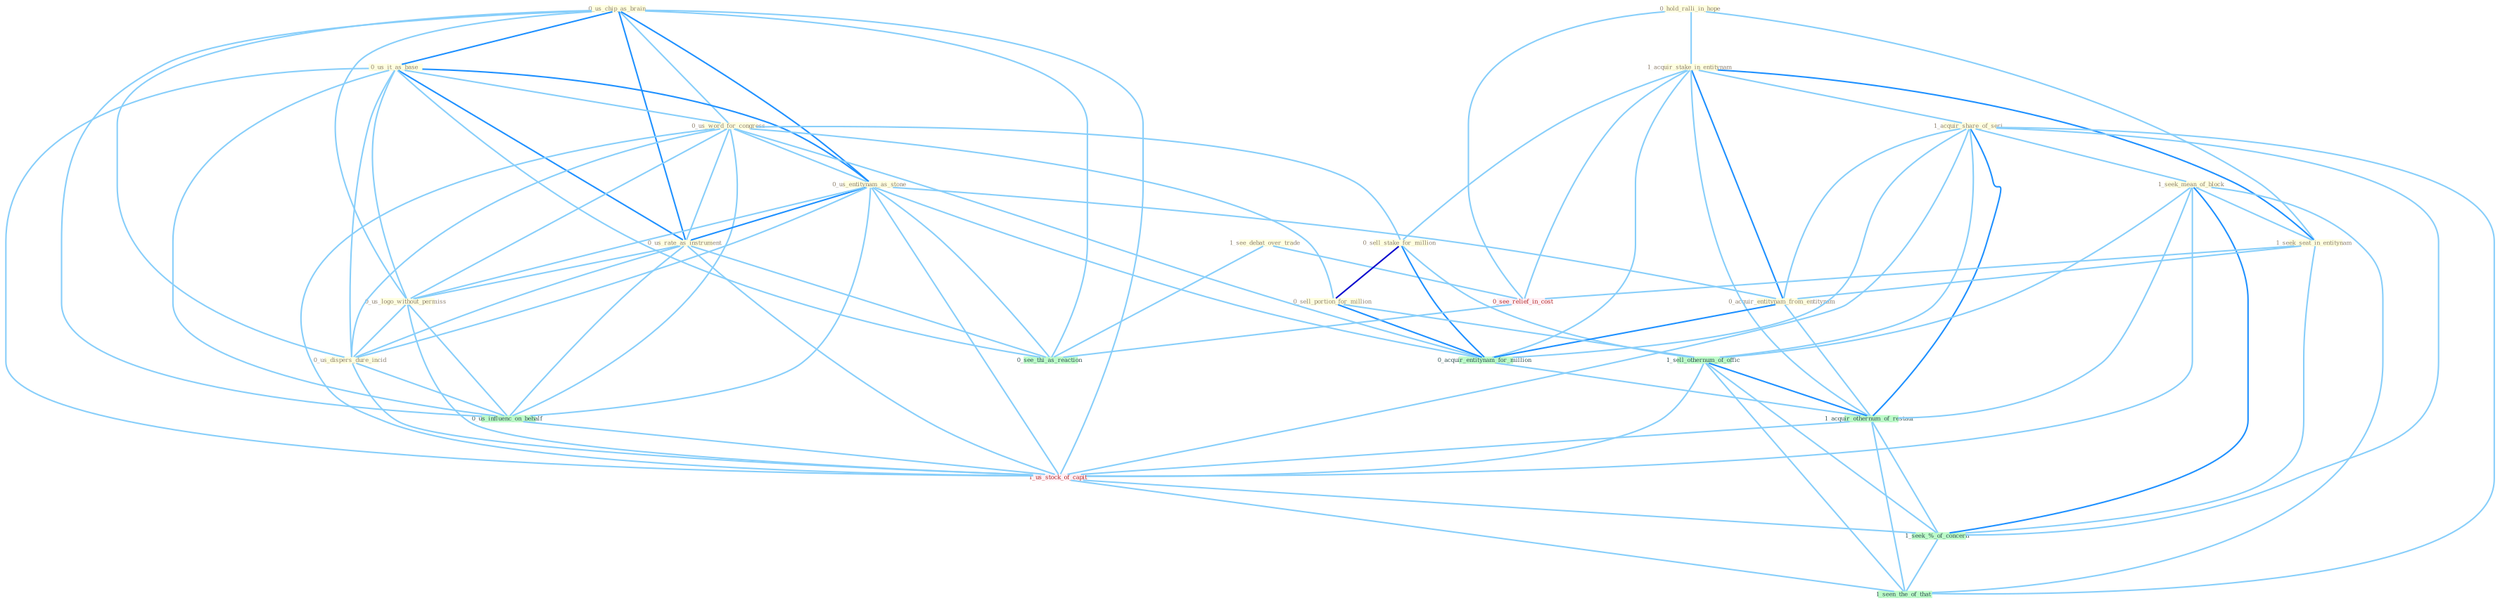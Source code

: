Graph G{ 
    node
    [shape=polygon,style=filled,width=.5,height=.06,color="#BDFCC9",fixedsize=true,fontsize=4,
    fontcolor="#2f4f4f"];
    {node
    [color="#ffffe0", fontcolor="#8b7d6b"] "0_us_chip_as_brain " "0_hold_ralli_in_hope " "1_acquir_stake_in_entitynam " "1_acquir_share_of_seri " "1_seek_mean_of_block " "0_us_it_as_base " "0_us_word_for_congress " "0_us_entitynam_as_stone " "1_seek_seat_in_entitynam " "0_us_rate_as_instrument " "1_see_debat_over_trade " "0_us_logo_without_permiss " "0_sell_stake_for_million " "0_acquir_entitynam_from_entitynam " "0_sell_portion_for_million " "0_us_dispers_dure_incid "}
{node [color="#fff0f5", fontcolor="#b22222"] "0_see_relief_in_cost " "1_us_stock_of_capit "}
edge [color="#B0E2FF"];

	"0_us_chip_as_brain " -- "0_us_it_as_base " [w="2", color="#1e90ff" , len=0.8];
	"0_us_chip_as_brain " -- "0_us_word_for_congress " [w="1", color="#87cefa" ];
	"0_us_chip_as_brain " -- "0_us_entitynam_as_stone " [w="2", color="#1e90ff" , len=0.8];
	"0_us_chip_as_brain " -- "0_us_rate_as_instrument " [w="2", color="#1e90ff" , len=0.8];
	"0_us_chip_as_brain " -- "0_us_logo_without_permiss " [w="1", color="#87cefa" ];
	"0_us_chip_as_brain " -- "0_us_dispers_dure_incid " [w="1", color="#87cefa" ];
	"0_us_chip_as_brain " -- "0_us_influenc_on_behalf " [w="1", color="#87cefa" ];
	"0_us_chip_as_brain " -- "0_see_thi_as_reaction " [w="1", color="#87cefa" ];
	"0_us_chip_as_brain " -- "1_us_stock_of_capit " [w="1", color="#87cefa" ];
	"0_hold_ralli_in_hope " -- "1_acquir_stake_in_entitynam " [w="1", color="#87cefa" ];
	"0_hold_ralli_in_hope " -- "1_seek_seat_in_entitynam " [w="1", color="#87cefa" ];
	"0_hold_ralli_in_hope " -- "0_see_relief_in_cost " [w="1", color="#87cefa" ];
	"1_acquir_stake_in_entitynam " -- "1_acquir_share_of_seri " [w="1", color="#87cefa" ];
	"1_acquir_stake_in_entitynam " -- "1_seek_seat_in_entitynam " [w="2", color="#1e90ff" , len=0.8];
	"1_acquir_stake_in_entitynam " -- "0_sell_stake_for_million " [w="1", color="#87cefa" ];
	"1_acquir_stake_in_entitynam " -- "0_acquir_entitynam_from_entitynam " [w="2", color="#1e90ff" , len=0.8];
	"1_acquir_stake_in_entitynam " -- "0_acquir_entitynam_for_million " [w="1", color="#87cefa" ];
	"1_acquir_stake_in_entitynam " -- "0_see_relief_in_cost " [w="1", color="#87cefa" ];
	"1_acquir_stake_in_entitynam " -- "1_acquir_othernum_of_restaur " [w="1", color="#87cefa" ];
	"1_acquir_share_of_seri " -- "1_seek_mean_of_block " [w="1", color="#87cefa" ];
	"1_acquir_share_of_seri " -- "0_acquir_entitynam_from_entitynam " [w="1", color="#87cefa" ];
	"1_acquir_share_of_seri " -- "0_acquir_entitynam_for_million " [w="1", color="#87cefa" ];
	"1_acquir_share_of_seri " -- "1_sell_othernum_of_offic " [w="1", color="#87cefa" ];
	"1_acquir_share_of_seri " -- "1_acquir_othernum_of_restaur " [w="2", color="#1e90ff" , len=0.8];
	"1_acquir_share_of_seri " -- "1_us_stock_of_capit " [w="1", color="#87cefa" ];
	"1_acquir_share_of_seri " -- "1_seek_%_of_concern " [w="1", color="#87cefa" ];
	"1_acquir_share_of_seri " -- "1_seen_the_of_that " [w="1", color="#87cefa" ];
	"1_seek_mean_of_block " -- "1_seek_seat_in_entitynam " [w="1", color="#87cefa" ];
	"1_seek_mean_of_block " -- "1_sell_othernum_of_offic " [w="1", color="#87cefa" ];
	"1_seek_mean_of_block " -- "1_acquir_othernum_of_restaur " [w="1", color="#87cefa" ];
	"1_seek_mean_of_block " -- "1_us_stock_of_capit " [w="1", color="#87cefa" ];
	"1_seek_mean_of_block " -- "1_seek_%_of_concern " [w="2", color="#1e90ff" , len=0.8];
	"1_seek_mean_of_block " -- "1_seen_the_of_that " [w="1", color="#87cefa" ];
	"0_us_it_as_base " -- "0_us_word_for_congress " [w="1", color="#87cefa" ];
	"0_us_it_as_base " -- "0_us_entitynam_as_stone " [w="2", color="#1e90ff" , len=0.8];
	"0_us_it_as_base " -- "0_us_rate_as_instrument " [w="2", color="#1e90ff" , len=0.8];
	"0_us_it_as_base " -- "0_us_logo_without_permiss " [w="1", color="#87cefa" ];
	"0_us_it_as_base " -- "0_us_dispers_dure_incid " [w="1", color="#87cefa" ];
	"0_us_it_as_base " -- "0_us_influenc_on_behalf " [w="1", color="#87cefa" ];
	"0_us_it_as_base " -- "0_see_thi_as_reaction " [w="1", color="#87cefa" ];
	"0_us_it_as_base " -- "1_us_stock_of_capit " [w="1", color="#87cefa" ];
	"0_us_word_for_congress " -- "0_us_entitynam_as_stone " [w="1", color="#87cefa" ];
	"0_us_word_for_congress " -- "0_us_rate_as_instrument " [w="1", color="#87cefa" ];
	"0_us_word_for_congress " -- "0_us_logo_without_permiss " [w="1", color="#87cefa" ];
	"0_us_word_for_congress " -- "0_sell_stake_for_million " [w="1", color="#87cefa" ];
	"0_us_word_for_congress " -- "0_sell_portion_for_million " [w="1", color="#87cefa" ];
	"0_us_word_for_congress " -- "0_us_dispers_dure_incid " [w="1", color="#87cefa" ];
	"0_us_word_for_congress " -- "0_acquir_entitynam_for_million " [w="1", color="#87cefa" ];
	"0_us_word_for_congress " -- "0_us_influenc_on_behalf " [w="1", color="#87cefa" ];
	"0_us_word_for_congress " -- "1_us_stock_of_capit " [w="1", color="#87cefa" ];
	"0_us_entitynam_as_stone " -- "0_us_rate_as_instrument " [w="2", color="#1e90ff" , len=0.8];
	"0_us_entitynam_as_stone " -- "0_us_logo_without_permiss " [w="1", color="#87cefa" ];
	"0_us_entitynam_as_stone " -- "0_acquir_entitynam_from_entitynam " [w="1", color="#87cefa" ];
	"0_us_entitynam_as_stone " -- "0_us_dispers_dure_incid " [w="1", color="#87cefa" ];
	"0_us_entitynam_as_stone " -- "0_acquir_entitynam_for_million " [w="1", color="#87cefa" ];
	"0_us_entitynam_as_stone " -- "0_us_influenc_on_behalf " [w="1", color="#87cefa" ];
	"0_us_entitynam_as_stone " -- "0_see_thi_as_reaction " [w="1", color="#87cefa" ];
	"0_us_entitynam_as_stone " -- "1_us_stock_of_capit " [w="1", color="#87cefa" ];
	"1_seek_seat_in_entitynam " -- "0_acquir_entitynam_from_entitynam " [w="1", color="#87cefa" ];
	"1_seek_seat_in_entitynam " -- "0_see_relief_in_cost " [w="1", color="#87cefa" ];
	"1_seek_seat_in_entitynam " -- "1_seek_%_of_concern " [w="1", color="#87cefa" ];
	"0_us_rate_as_instrument " -- "0_us_logo_without_permiss " [w="1", color="#87cefa" ];
	"0_us_rate_as_instrument " -- "0_us_dispers_dure_incid " [w="1", color="#87cefa" ];
	"0_us_rate_as_instrument " -- "0_us_influenc_on_behalf " [w="1", color="#87cefa" ];
	"0_us_rate_as_instrument " -- "0_see_thi_as_reaction " [w="1", color="#87cefa" ];
	"0_us_rate_as_instrument " -- "1_us_stock_of_capit " [w="1", color="#87cefa" ];
	"1_see_debat_over_trade " -- "0_see_relief_in_cost " [w="1", color="#87cefa" ];
	"1_see_debat_over_trade " -- "0_see_thi_as_reaction " [w="1", color="#87cefa" ];
	"0_us_logo_without_permiss " -- "0_us_dispers_dure_incid " [w="1", color="#87cefa" ];
	"0_us_logo_without_permiss " -- "0_us_influenc_on_behalf " [w="1", color="#87cefa" ];
	"0_us_logo_without_permiss " -- "1_us_stock_of_capit " [w="1", color="#87cefa" ];
	"0_sell_stake_for_million " -- "0_sell_portion_for_million " [w="3", color="#0000cd" , len=0.6];
	"0_sell_stake_for_million " -- "0_acquir_entitynam_for_million " [w="2", color="#1e90ff" , len=0.8];
	"0_sell_stake_for_million " -- "1_sell_othernum_of_offic " [w="1", color="#87cefa" ];
	"0_acquir_entitynam_from_entitynam " -- "0_acquir_entitynam_for_million " [w="2", color="#1e90ff" , len=0.8];
	"0_acquir_entitynam_from_entitynam " -- "1_acquir_othernum_of_restaur " [w="1", color="#87cefa" ];
	"0_sell_portion_for_million " -- "0_acquir_entitynam_for_million " [w="2", color="#1e90ff" , len=0.8];
	"0_sell_portion_for_million " -- "1_sell_othernum_of_offic " [w="1", color="#87cefa" ];
	"0_us_dispers_dure_incid " -- "0_us_influenc_on_behalf " [w="1", color="#87cefa" ];
	"0_us_dispers_dure_incid " -- "1_us_stock_of_capit " [w="1", color="#87cefa" ];
	"0_acquir_entitynam_for_million " -- "1_acquir_othernum_of_restaur " [w="1", color="#87cefa" ];
	"1_sell_othernum_of_offic " -- "1_acquir_othernum_of_restaur " [w="2", color="#1e90ff" , len=0.8];
	"1_sell_othernum_of_offic " -- "1_us_stock_of_capit " [w="1", color="#87cefa" ];
	"1_sell_othernum_of_offic " -- "1_seek_%_of_concern " [w="1", color="#87cefa" ];
	"1_sell_othernum_of_offic " -- "1_seen_the_of_that " [w="1", color="#87cefa" ];
	"0_us_influenc_on_behalf " -- "1_us_stock_of_capit " [w="1", color="#87cefa" ];
	"0_see_relief_in_cost " -- "0_see_thi_as_reaction " [w="1", color="#87cefa" ];
	"1_acquir_othernum_of_restaur " -- "1_us_stock_of_capit " [w="1", color="#87cefa" ];
	"1_acquir_othernum_of_restaur " -- "1_seek_%_of_concern " [w="1", color="#87cefa" ];
	"1_acquir_othernum_of_restaur " -- "1_seen_the_of_that " [w="1", color="#87cefa" ];
	"1_us_stock_of_capit " -- "1_seek_%_of_concern " [w="1", color="#87cefa" ];
	"1_us_stock_of_capit " -- "1_seen_the_of_that " [w="1", color="#87cefa" ];
	"1_seek_%_of_concern " -- "1_seen_the_of_that " [w="1", color="#87cefa" ];
}